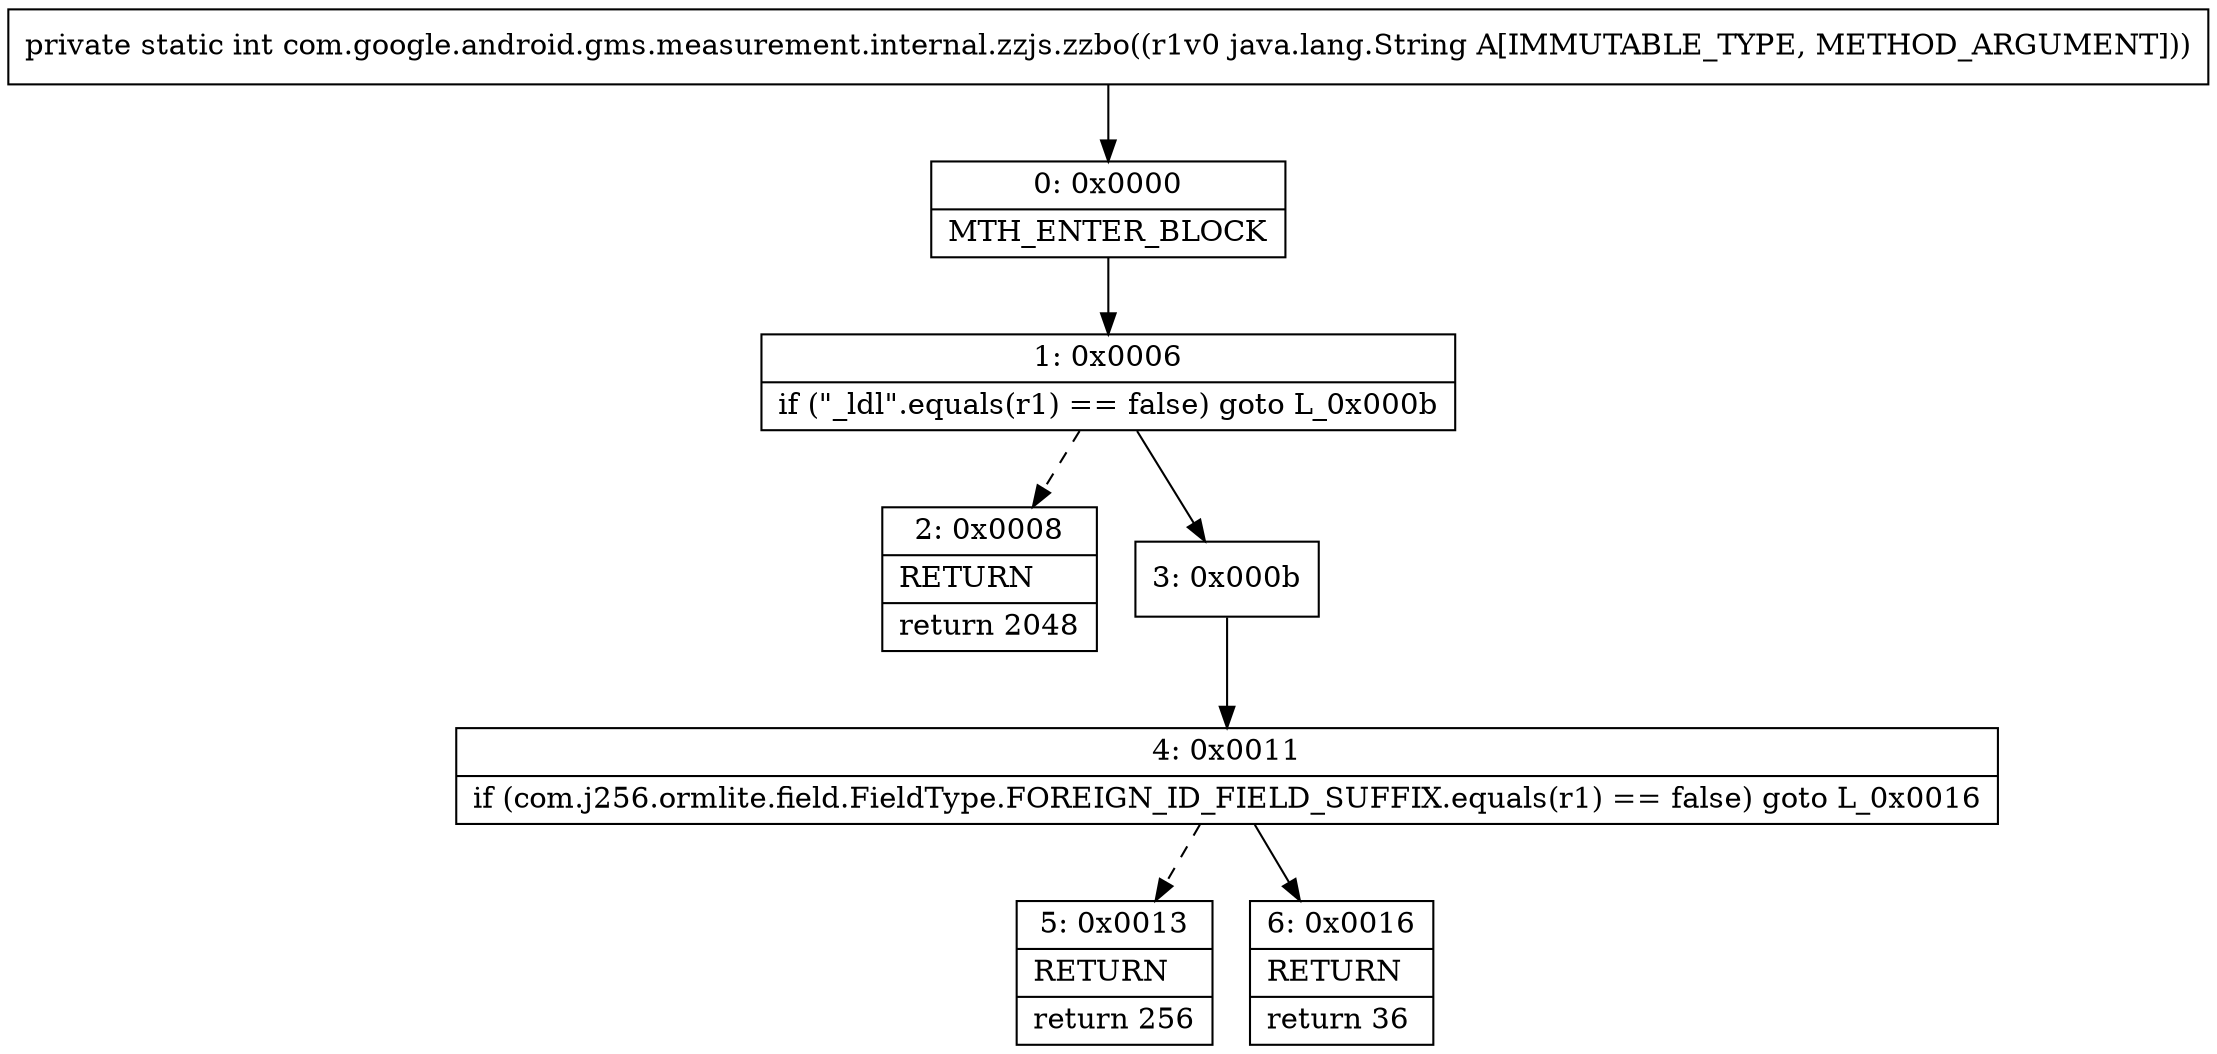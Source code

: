 digraph "CFG forcom.google.android.gms.measurement.internal.zzjs.zzbo(Ljava\/lang\/String;)I" {
Node_0 [shape=record,label="{0\:\ 0x0000|MTH_ENTER_BLOCK\l}"];
Node_1 [shape=record,label="{1\:\ 0x0006|if (\"_ldl\".equals(r1) == false) goto L_0x000b\l}"];
Node_2 [shape=record,label="{2\:\ 0x0008|RETURN\l|return 2048\l}"];
Node_3 [shape=record,label="{3\:\ 0x000b}"];
Node_4 [shape=record,label="{4\:\ 0x0011|if (com.j256.ormlite.field.FieldType.FOREIGN_ID_FIELD_SUFFIX.equals(r1) == false) goto L_0x0016\l}"];
Node_5 [shape=record,label="{5\:\ 0x0013|RETURN\l|return 256\l}"];
Node_6 [shape=record,label="{6\:\ 0x0016|RETURN\l|return 36\l}"];
MethodNode[shape=record,label="{private static int com.google.android.gms.measurement.internal.zzjs.zzbo((r1v0 java.lang.String A[IMMUTABLE_TYPE, METHOD_ARGUMENT])) }"];
MethodNode -> Node_0;
Node_0 -> Node_1;
Node_1 -> Node_2[style=dashed];
Node_1 -> Node_3;
Node_3 -> Node_4;
Node_4 -> Node_5[style=dashed];
Node_4 -> Node_6;
}

